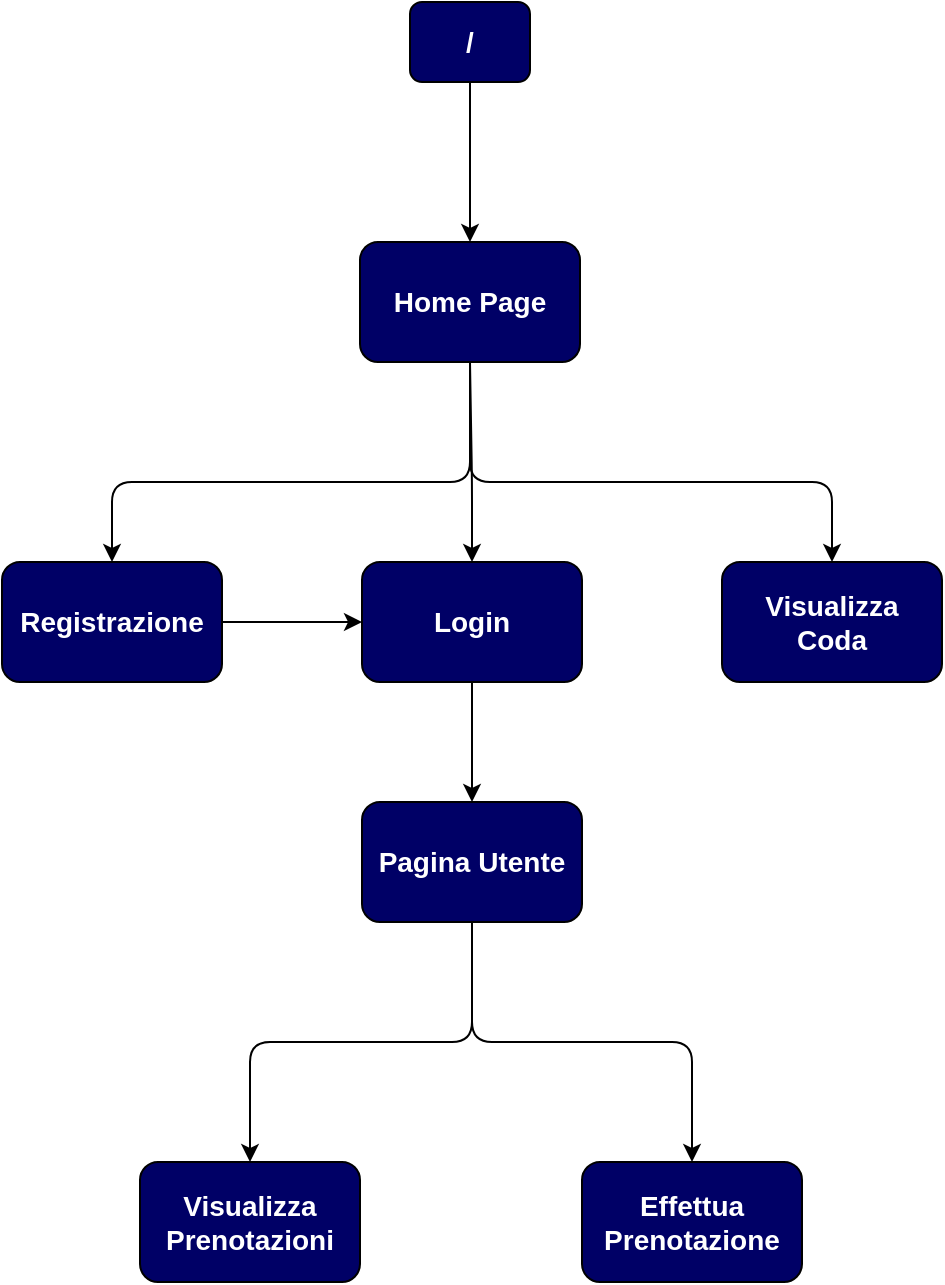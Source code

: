 <mxfile version="13.10.4" type="device"><diagram id="2iP638h5m3ALFzUXpMlh" name="Page-1"><mxGraphModel dx="1422" dy="791" grid="1" gridSize="10" guides="1" tooltips="1" connect="1" arrows="1" fold="1" page="1" pageScale="1" pageWidth="827" pageHeight="1169" math="0" shadow="0"><root><mxCell id="0"/><mxCell id="1" parent="0"/><mxCell id="iqTnT5oIbIkL11xokNBo-1" value="&lt;font style=&quot;font-size: 14px;&quot;&gt;/&lt;/font&gt;" style="rounded=1;whiteSpace=wrap;html=1;fillColor=#000066;fontColor=#FFFFFF;fontStyle=1;fontSize=14;" vertex="1" parent="1"><mxGeometry x="384" y="40" width="60" height="40" as="geometry"/></mxCell><mxCell id="iqTnT5oIbIkL11xokNBo-3" value="Home Page" style="rounded=1;whiteSpace=wrap;html=1;fillColor=#000066;fontColor=#FFFFFF;fontStyle=1;fontSize=14;" vertex="1" parent="1"><mxGeometry x="359" y="160" width="110" height="60" as="geometry"/></mxCell><mxCell id="iqTnT5oIbIkL11xokNBo-5" value="Registrazione" style="rounded=1;whiteSpace=wrap;html=1;fillColor=#000066;fontColor=#FFFFFF;fontStyle=1;fontSize=14;" vertex="1" parent="1"><mxGeometry x="180" y="320" width="110" height="60" as="geometry"/></mxCell><mxCell id="iqTnT5oIbIkL11xokNBo-7" value="Login" style="rounded=1;whiteSpace=wrap;html=1;fillColor=#000066;fontColor=#FFFFFF;fontStyle=1;fontSize=14;" vertex="1" parent="1"><mxGeometry x="360" y="320" width="110" height="60" as="geometry"/></mxCell><mxCell id="iqTnT5oIbIkL11xokNBo-12" value="" style="endArrow=classic;html=1;exitX=0.5;exitY=1;exitDx=0;exitDy=0;entryX=0.5;entryY=0;entryDx=0;entryDy=0;" edge="1" parent="1" source="iqTnT5oIbIkL11xokNBo-3" target="iqTnT5oIbIkL11xokNBo-7"><mxGeometry width="50" height="50" relative="1" as="geometry"><mxPoint x="254" y="220" as="sourcePoint"/><mxPoint x="709" y="270" as="targetPoint"/><Array as="points"><mxPoint x="415" y="280"/></Array></mxGeometry></mxCell><mxCell id="iqTnT5oIbIkL11xokNBo-13" value="" style="endArrow=classic;html=1;exitX=0.5;exitY=1;exitDx=0;exitDy=0;entryX=0.5;entryY=0;entryDx=0;entryDy=0;" edge="1" parent="1" source="iqTnT5oIbIkL11xokNBo-3" target="iqTnT5oIbIkL11xokNBo-5"><mxGeometry width="50" height="50" relative="1" as="geometry"><mxPoint x="254" y="220" as="sourcePoint"/><mxPoint x="709" y="270" as="targetPoint"/><Array as="points"><mxPoint x="414" y="280"/><mxPoint x="235" y="280"/></Array></mxGeometry></mxCell><mxCell id="iqTnT5oIbIkL11xokNBo-15" value="" style="endArrow=classic;html=1;exitX=0.5;exitY=1;exitDx=0;exitDy=0;" edge="1" parent="1" source="iqTnT5oIbIkL11xokNBo-1" target="iqTnT5oIbIkL11xokNBo-3"><mxGeometry width="50" height="50" relative="1" as="geometry"><mxPoint x="680" y="260" as="sourcePoint"/><mxPoint x="730" y="210" as="targetPoint"/></mxGeometry></mxCell><mxCell id="iqTnT5oIbIkL11xokNBo-18" value="" style="endArrow=classic;html=1;exitX=1;exitY=0.5;exitDx=0;exitDy=0;entryX=0;entryY=0.5;entryDx=0;entryDy=0;" edge="1" parent="1" source="iqTnT5oIbIkL11xokNBo-5" target="iqTnT5oIbIkL11xokNBo-7"><mxGeometry width="50" height="50" relative="1" as="geometry"><mxPoint x="520" y="540" as="sourcePoint"/><mxPoint x="570" y="490" as="targetPoint"/></mxGeometry></mxCell><mxCell id="iqTnT5oIbIkL11xokNBo-21" value="Pagina Utente" style="rounded=1;whiteSpace=wrap;html=1;fillColor=#000066;fontColor=#FFFFFF;fontStyle=1;fontSize=14;" vertex="1" parent="1"><mxGeometry x="360" y="440" width="110" height="60" as="geometry"/></mxCell><mxCell id="iqTnT5oIbIkL11xokNBo-22" value="" style="endArrow=classic;html=1;exitX=0.5;exitY=1;exitDx=0;exitDy=0;entryX=0.5;entryY=0;entryDx=0;entryDy=0;" edge="1" parent="1" source="iqTnT5oIbIkL11xokNBo-21" target="iqTnT5oIbIkL11xokNBo-24"><mxGeometry width="50" height="50" relative="1" as="geometry"><mxPoint x="120" y="690" as="sourcePoint"/><mxPoint x="570" y="620" as="targetPoint"/><Array as="points"><mxPoint x="415" y="560"/><mxPoint x="525" y="560"/></Array></mxGeometry></mxCell><mxCell id="iqTnT5oIbIkL11xokNBo-24" value="Effettua Prenotazione" style="rounded=1;whiteSpace=wrap;html=1;fillColor=#000066;fontColor=#FFFFFF;fontStyle=1;fontSize=14;" vertex="1" parent="1"><mxGeometry x="470" y="620" width="110" height="60" as="geometry"/></mxCell><mxCell id="iqTnT5oIbIkL11xokNBo-25" value="" style="endArrow=classic;html=1;exitX=0.5;exitY=1;exitDx=0;exitDy=0;entryX=0.5;entryY=0;entryDx=0;entryDy=0;" edge="1" parent="1" source="iqTnT5oIbIkL11xokNBo-21" target="iqTnT5oIbIkL11xokNBo-26"><mxGeometry width="50" height="50" relative="1" as="geometry"><mxPoint x="120" y="690" as="sourcePoint"/><mxPoint x="280" y="630" as="targetPoint"/><Array as="points"><mxPoint x="415" y="560"/><mxPoint x="304" y="560"/></Array></mxGeometry></mxCell><mxCell id="iqTnT5oIbIkL11xokNBo-26" value="Visualizza Prenotazioni" style="rounded=1;whiteSpace=wrap;html=1;fillColor=#000066;fontColor=#FFFFFF;fontStyle=1;fontSize=14;" vertex="1" parent="1"><mxGeometry x="249" y="620" width="110" height="60" as="geometry"/></mxCell><mxCell id="iqTnT5oIbIkL11xokNBo-31" value="" style="endArrow=classic;html=1;exitX=0.5;exitY=1;exitDx=0;exitDy=0;entryX=0.5;entryY=0;entryDx=0;entryDy=0;" edge="1" parent="1" source="iqTnT5oIbIkL11xokNBo-7" target="iqTnT5oIbIkL11xokNBo-21"><mxGeometry width="50" height="50" relative="1" as="geometry"><mxPoint x="490" y="560" as="sourcePoint"/><mxPoint x="540" y="510" as="targetPoint"/></mxGeometry></mxCell><mxCell id="iqTnT5oIbIkL11xokNBo-32" value="" style="endArrow=classic;html=1;exitX=0.5;exitY=1;exitDx=0;exitDy=0;entryX=0.5;entryY=0;entryDx=0;entryDy=0;" edge="1" parent="1" source="iqTnT5oIbIkL11xokNBo-3" target="iqTnT5oIbIkL11xokNBo-33"><mxGeometry width="50" height="50" relative="1" as="geometry"><mxPoint x="254" y="220" as="sourcePoint"/><mxPoint x="800" y="320" as="targetPoint"/><Array as="points"><mxPoint x="414" y="280"/><mxPoint x="595" y="280"/></Array></mxGeometry></mxCell><mxCell id="iqTnT5oIbIkL11xokNBo-33" value="&lt;div style=&quot;font-size: 14px;&quot;&gt;Visualizza &lt;br style=&quot;font-size: 14px;&quot;&gt;&lt;/div&gt;&lt;div style=&quot;font-size: 14px;&quot;&gt;Coda&lt;/div&gt;" style="rounded=1;whiteSpace=wrap;html=1;fillColor=#000066;fontColor=#FFFFFF;fontStyle=1;fontSize=14;" vertex="1" parent="1"><mxGeometry x="540" y="320" width="110" height="60" as="geometry"/></mxCell></root></mxGraphModel></diagram></mxfile>